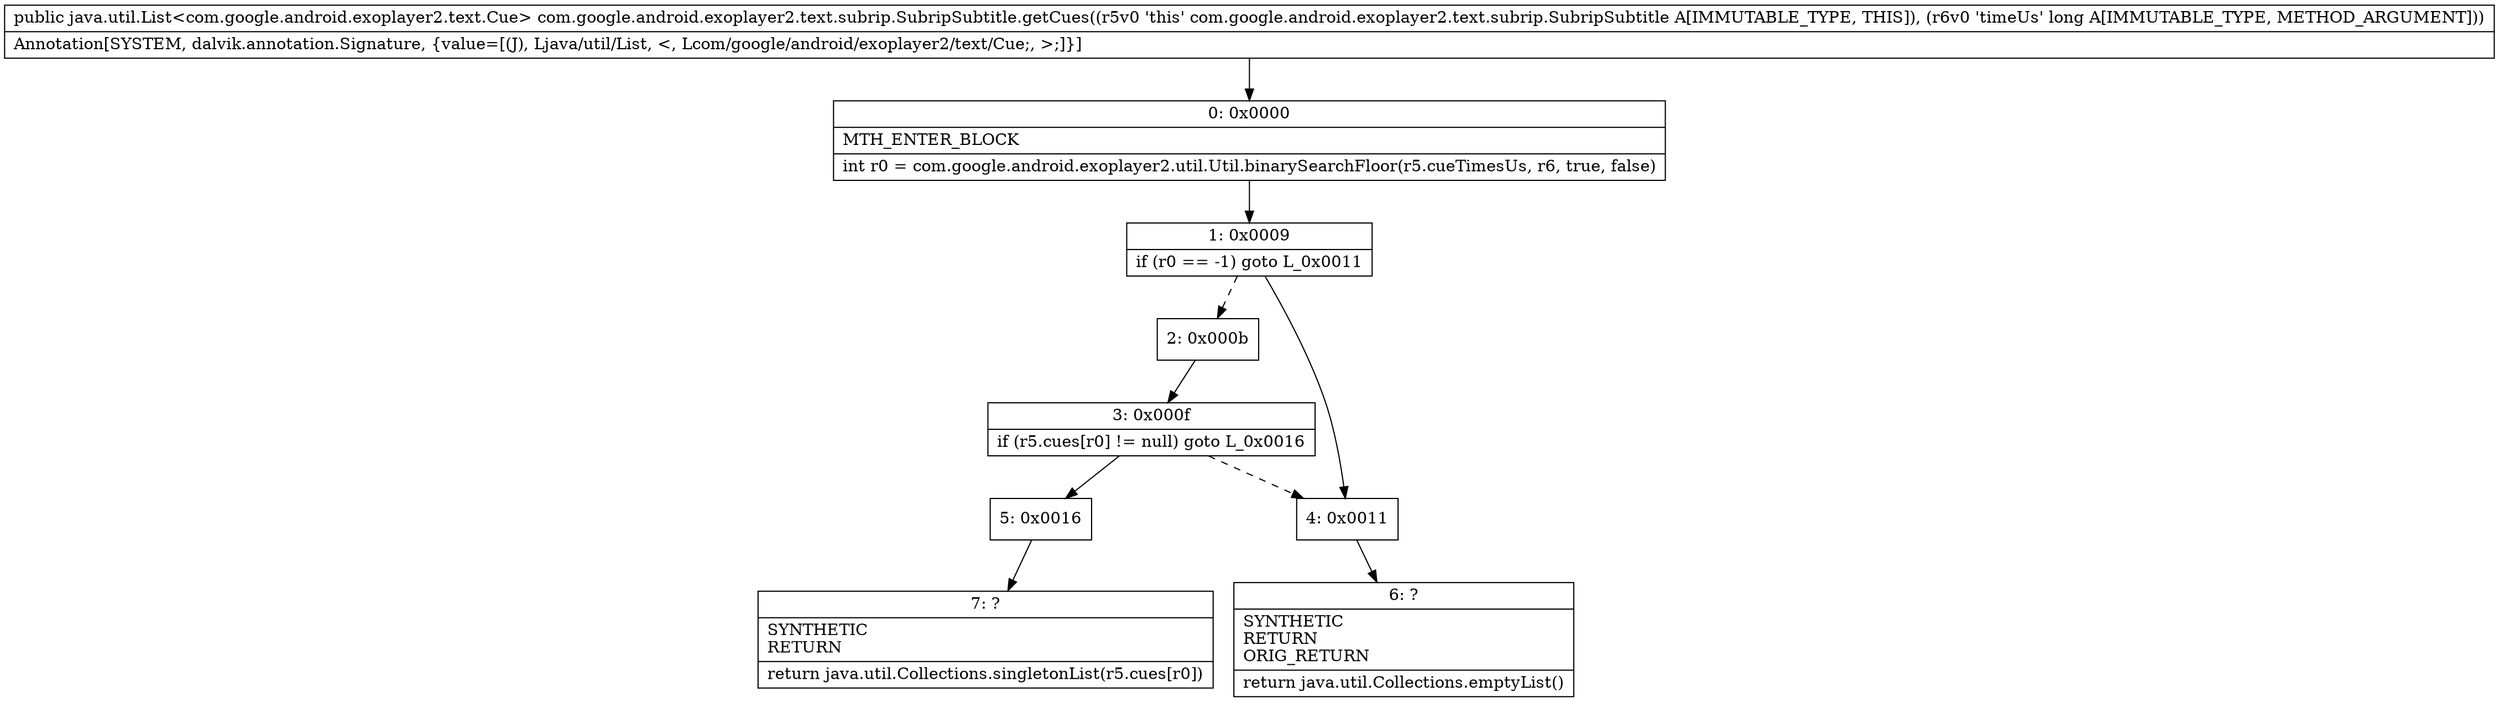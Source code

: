 digraph "CFG forcom.google.android.exoplayer2.text.subrip.SubripSubtitle.getCues(J)Ljava\/util\/List;" {
Node_0 [shape=record,label="{0\:\ 0x0000|MTH_ENTER_BLOCK\l|int r0 = com.google.android.exoplayer2.util.Util.binarySearchFloor(r5.cueTimesUs, r6, true, false)\l}"];
Node_1 [shape=record,label="{1\:\ 0x0009|if (r0 == \-1) goto L_0x0011\l}"];
Node_2 [shape=record,label="{2\:\ 0x000b}"];
Node_3 [shape=record,label="{3\:\ 0x000f|if (r5.cues[r0] != null) goto L_0x0016\l}"];
Node_4 [shape=record,label="{4\:\ 0x0011}"];
Node_5 [shape=record,label="{5\:\ 0x0016}"];
Node_6 [shape=record,label="{6\:\ ?|SYNTHETIC\lRETURN\lORIG_RETURN\l|return java.util.Collections.emptyList()\l}"];
Node_7 [shape=record,label="{7\:\ ?|SYNTHETIC\lRETURN\l|return java.util.Collections.singletonList(r5.cues[r0])\l}"];
MethodNode[shape=record,label="{public java.util.List\<com.google.android.exoplayer2.text.Cue\> com.google.android.exoplayer2.text.subrip.SubripSubtitle.getCues((r5v0 'this' com.google.android.exoplayer2.text.subrip.SubripSubtitle A[IMMUTABLE_TYPE, THIS]), (r6v0 'timeUs' long A[IMMUTABLE_TYPE, METHOD_ARGUMENT]))  | Annotation[SYSTEM, dalvik.annotation.Signature, \{value=[(J), Ljava\/util\/List, \<, Lcom\/google\/android\/exoplayer2\/text\/Cue;, \>;]\}]\l}"];
MethodNode -> Node_0;
Node_0 -> Node_1;
Node_1 -> Node_2[style=dashed];
Node_1 -> Node_4;
Node_2 -> Node_3;
Node_3 -> Node_4[style=dashed];
Node_3 -> Node_5;
Node_4 -> Node_6;
Node_5 -> Node_7;
}

